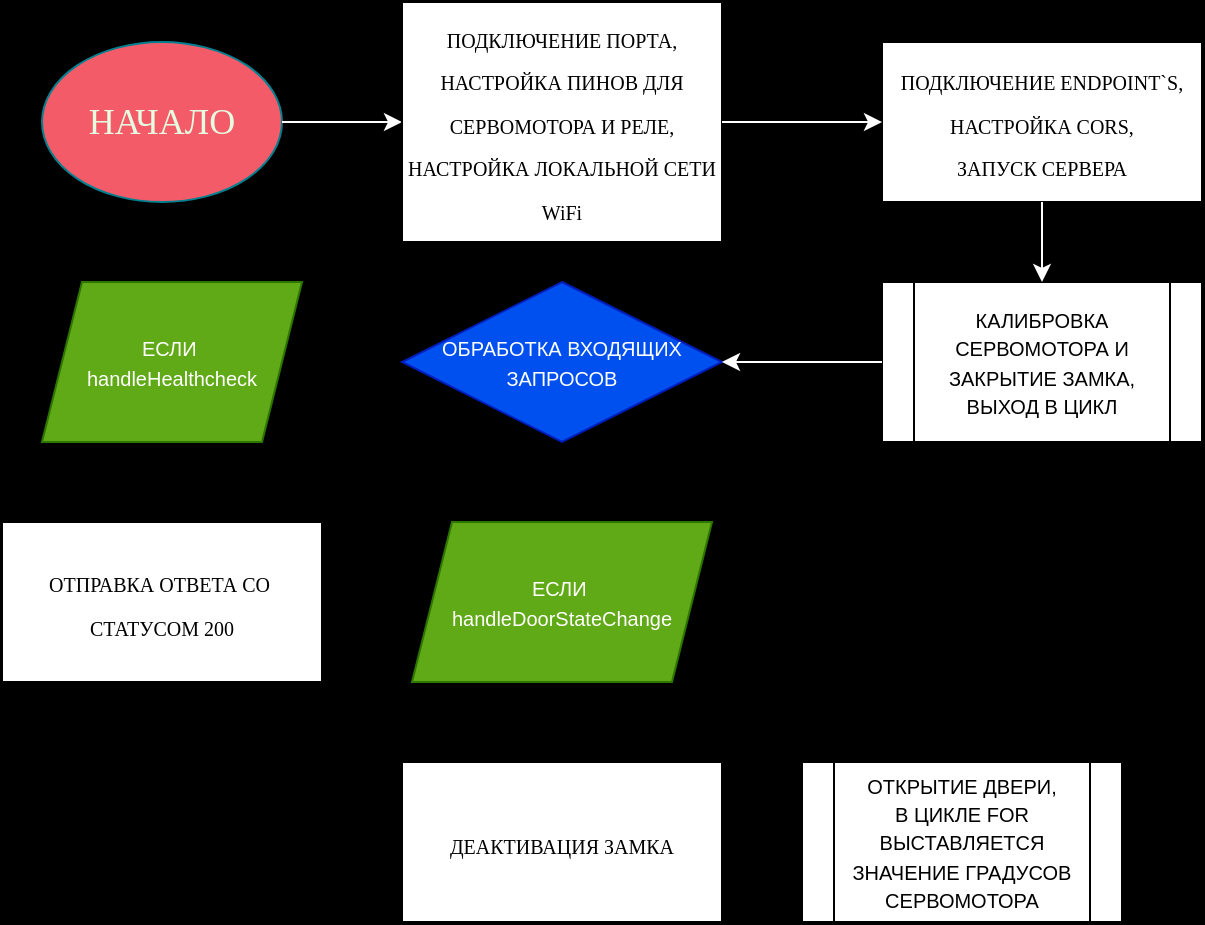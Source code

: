 <mxfile version="21.2.3" type="github">
  <diagram name="Страница 1" id="ICNBGpdsGqSXbGF_ZJl1">
    <mxGraphModel dx="714" dy="414" grid="1" gridSize="10" guides="1" tooltips="1" connect="1" arrows="1" fold="1" page="1" pageScale="1" pageWidth="827" pageHeight="1169" background="#000000" math="0" shadow="0">
      <root>
        <mxCell id="0" />
        <mxCell id="1" parent="0" />
        <mxCell id="4vI_GEokMrBeK6aW8ISE-2" value="&lt;font style=&quot;font-size: 18px;&quot;&gt;НАЧАЛО&lt;/font&gt;" style="ellipse;whiteSpace=wrap;html=1;strokeColor=#028090;fontColor=#E4FDE1;fillColor=#F45B69;fontFamily=Lucida Console;" vertex="1" parent="1">
          <mxGeometry x="60" y="160" width="120" height="80" as="geometry" />
        </mxCell>
        <mxCell id="4vI_GEokMrBeK6aW8ISE-4" value="" style="endArrow=classic;html=1;rounded=0;fontColor=#E4FDE1;exitX=1;exitY=0.5;exitDx=0;exitDy=0;strokeColor=#FFFFFF;entryX=0;entryY=0.5;entryDx=0;entryDy=0;" edge="1" parent="1" source="4vI_GEokMrBeK6aW8ISE-2" target="4vI_GEokMrBeK6aW8ISE-5">
          <mxGeometry width="50" height="50" relative="1" as="geometry">
            <mxPoint x="270" y="210" as="sourcePoint" />
            <mxPoint x="360" y="200" as="targetPoint" />
          </mxGeometry>
        </mxCell>
        <mxCell id="4vI_GEokMrBeK6aW8ISE-5" value="&lt;font size=&quot;1&quot;&gt;ПОДКЛЮЧЕНИЕ ПОРТА,&lt;br&gt;НАСТРОЙКА ПИНОВ ДЛЯ СЕРВОМОТОРА И РЕЛЕ, НАСТРОЙКА ЛОКАЛЬНОЙ СЕТИ WiFi&lt;/font&gt;" style="rounded=0;whiteSpace=wrap;html=1;fontFamily=Lucida Console;fontSize=18;" vertex="1" parent="1">
          <mxGeometry x="240" y="140" width="160" height="120" as="geometry" />
        </mxCell>
        <mxCell id="4vI_GEokMrBeK6aW8ISE-7" value="&lt;font size=&quot;1&quot;&gt;ПОДКЛЮЧЕНИЕ ENDPOINT`S,&lt;br&gt;НАСТРОЙКА CORS,&lt;br&gt;ЗАПУСК СЕРВЕРА&lt;br&gt;&lt;/font&gt;" style="rounded=0;whiteSpace=wrap;html=1;fontFamily=Lucida Console;fontSize=18;" vertex="1" parent="1">
          <mxGeometry x="480" y="160" width="160" height="80" as="geometry" />
        </mxCell>
        <mxCell id="4vI_GEokMrBeK6aW8ISE-8" value="" style="endArrow=classic;html=1;rounded=0;fontColor=#E4FDE1;exitX=1;exitY=0.5;exitDx=0;exitDy=0;strokeColor=#FFFFFF;entryX=0;entryY=0.5;entryDx=0;entryDy=0;" edge="1" parent="1" source="4vI_GEokMrBeK6aW8ISE-5" target="4vI_GEokMrBeK6aW8ISE-7">
          <mxGeometry width="50" height="50" relative="1" as="geometry">
            <mxPoint x="414" y="199.66" as="sourcePoint" />
            <mxPoint x="474" y="199.66" as="targetPoint" />
          </mxGeometry>
        </mxCell>
        <mxCell id="4vI_GEokMrBeK6aW8ISE-9" value="&lt;font size=&quot;1&quot;&gt;КАЛИБРОВКА СЕРВОМОТОРА И ЗАКРЫТИЕ ЗАМКА,&lt;br&gt;ВЫХОД В ЦИКЛ&lt;br&gt;&lt;/font&gt;" style="shape=process;whiteSpace=wrap;html=1;backgroundOutline=1;" vertex="1" parent="1">
          <mxGeometry x="480" y="280" width="160" height="80" as="geometry" />
        </mxCell>
        <mxCell id="4vI_GEokMrBeK6aW8ISE-10" value="" style="endArrow=classic;html=1;rounded=0;fontColor=#E4FDE1;exitX=0.5;exitY=1;exitDx=0;exitDy=0;strokeColor=#FFFFFF;entryX=0.5;entryY=0;entryDx=0;entryDy=0;" edge="1" parent="1" source="4vI_GEokMrBeK6aW8ISE-7" target="4vI_GEokMrBeK6aW8ISE-9">
          <mxGeometry width="50" height="50" relative="1" as="geometry">
            <mxPoint x="530" y="270" as="sourcePoint" />
            <mxPoint x="590" y="270" as="targetPoint" />
          </mxGeometry>
        </mxCell>
        <mxCell id="4vI_GEokMrBeK6aW8ISE-11" value="&lt;font size=&quot;1&quot;&gt;ОБРАБОТКА ВХОДЯЩИХ ЗАПРОСОВ&lt;/font&gt;" style="rhombus;whiteSpace=wrap;html=1;strokeColor=#001DBC;fontColor=#ffffff;fillColor=#0050ef;" vertex="1" parent="1">
          <mxGeometry x="240" y="280" width="160" height="80" as="geometry" />
        </mxCell>
        <mxCell id="4vI_GEokMrBeK6aW8ISE-12" value="" style="endArrow=classic;html=1;rounded=0;fontColor=#E4FDE1;exitX=0;exitY=0.5;exitDx=0;exitDy=0;strokeColor=#FFFFFF;entryX=1;entryY=0.5;entryDx=0;entryDy=0;" edge="1" parent="1" source="4vI_GEokMrBeK6aW8ISE-9" target="4vI_GEokMrBeK6aW8ISE-11">
          <mxGeometry width="50" height="50" relative="1" as="geometry">
            <mxPoint x="400" y="300" as="sourcePoint" />
            <mxPoint x="480" y="300" as="targetPoint" />
          </mxGeometry>
        </mxCell>
        <mxCell id="4vI_GEokMrBeK6aW8ISE-13" value="&lt;font size=&quot;1&quot;&gt;ЕСЛИ&amp;nbsp;&lt;br&gt;handleHealthcheck&lt;/font&gt;" style="shape=parallelogram;perimeter=parallelogramPerimeter;whiteSpace=wrap;html=1;fixedSize=1;strokeColor=#2D7600;fontColor=#ffffff;fillColor=#60a917;" vertex="1" parent="1">
          <mxGeometry x="60" y="280" width="130" height="80" as="geometry" />
        </mxCell>
        <mxCell id="4vI_GEokMrBeK6aW8ISE-14" value="&lt;font size=&quot;1&quot;&gt;ОТПРАВКА ОТВЕТА СО&amp;nbsp; СТАТУСОМ 200&lt;/font&gt;" style="rounded=0;whiteSpace=wrap;html=1;fontFamily=Lucida Console;fontSize=18;" vertex="1" parent="1">
          <mxGeometry x="40" y="400" width="160" height="80" as="geometry" />
        </mxCell>
        <mxCell id="4vI_GEokMrBeK6aW8ISE-15" value="&lt;font size=&quot;1&quot;&gt;ДЕАКТИВАЦИЯ ЗАМКА&lt;/font&gt;" style="rounded=0;whiteSpace=wrap;html=1;fontFamily=Lucida Console;fontSize=18;" vertex="1" parent="1">
          <mxGeometry x="240" y="520" width="160" height="80" as="geometry" />
        </mxCell>
        <mxCell id="4vI_GEokMrBeK6aW8ISE-16" value="&lt;font size=&quot;1&quot;&gt;ЕСЛИ&amp;nbsp;&lt;br&gt;handleDoorStateChange&lt;br&gt;&lt;/font&gt;" style="shape=parallelogram;perimeter=parallelogramPerimeter;whiteSpace=wrap;html=1;fixedSize=1;strokeColor=#2D7600;fontColor=#ffffff;fillColor=#60a917;" vertex="1" parent="1">
          <mxGeometry x="245" y="400" width="150" height="80" as="geometry" />
        </mxCell>
        <mxCell id="4vI_GEokMrBeK6aW8ISE-18" value="&lt;font size=&quot;1&quot;&gt;ОТКРЫТИЕ ДВЕРИ,&lt;br&gt;В ЦИКЛЕ FOR ВЫСТАВЛЯЕТСЯ ЗНАЧЕНИЕ ГРАДУСОВ СЕРВОМОТОРА&lt;br&gt;&lt;/font&gt;" style="shape=process;whiteSpace=wrap;html=1;backgroundOutline=1;" vertex="1" parent="1">
          <mxGeometry x="440" y="520" width="160" height="80" as="geometry" />
        </mxCell>
      </root>
    </mxGraphModel>
  </diagram>
</mxfile>
